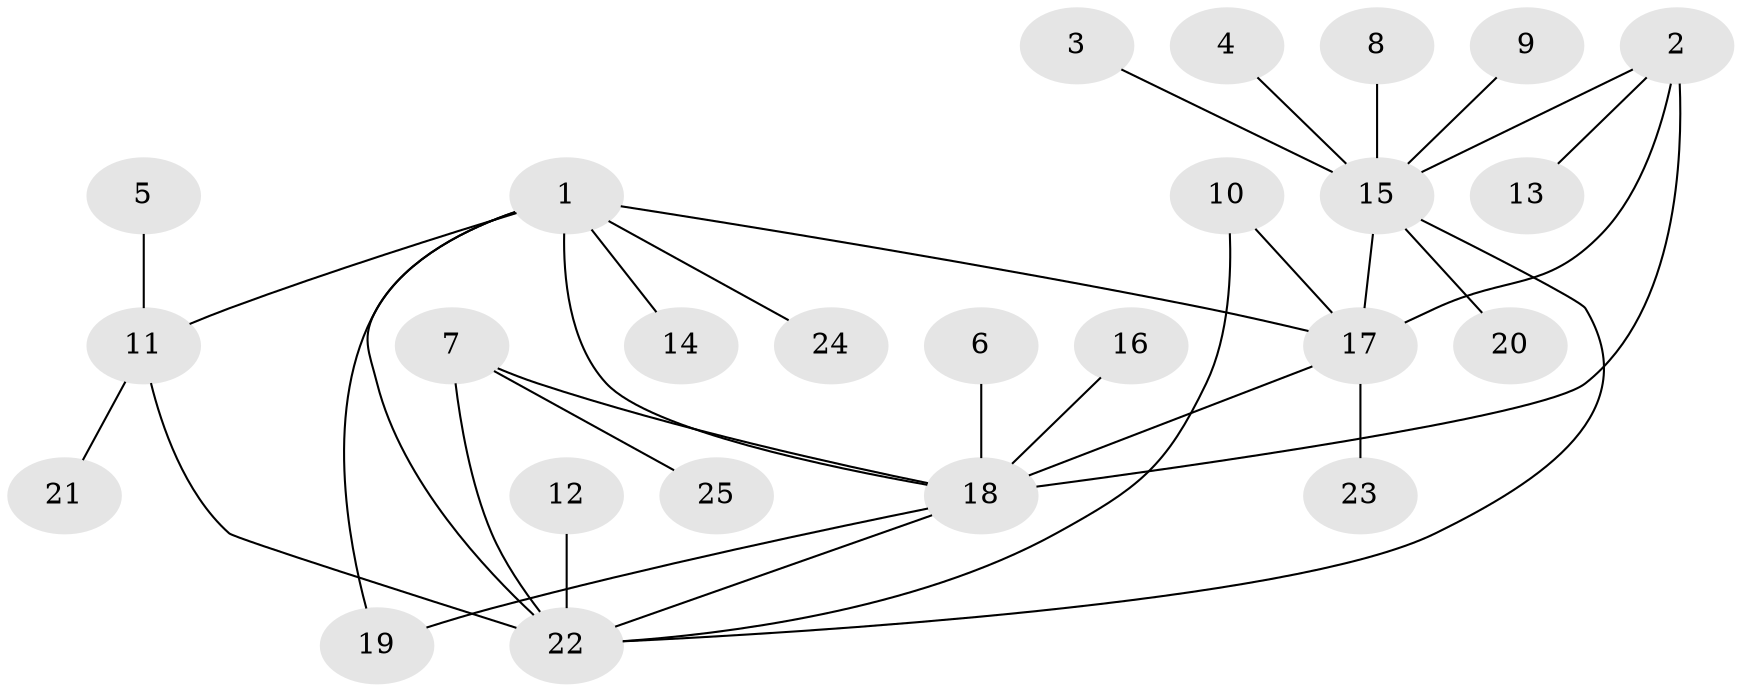 // original degree distribution, {7: 0.04081632653061224, 4: 0.12244897959183673, 2: 0.14285714285714285, 8: 0.02040816326530612, 10: 0.02040816326530612, 5: 0.04081632653061224, 3: 0.061224489795918366, 1: 0.5510204081632653}
// Generated by graph-tools (version 1.1) at 2025/50/03/09/25 03:50:33]
// undirected, 25 vertices, 33 edges
graph export_dot {
graph [start="1"]
  node [color=gray90,style=filled];
  1;
  2;
  3;
  4;
  5;
  6;
  7;
  8;
  9;
  10;
  11;
  12;
  13;
  14;
  15;
  16;
  17;
  18;
  19;
  20;
  21;
  22;
  23;
  24;
  25;
  1 -- 11 [weight=1.0];
  1 -- 14 [weight=1.0];
  1 -- 17 [weight=1.0];
  1 -- 18 [weight=1.0];
  1 -- 19 [weight=1.0];
  1 -- 22 [weight=1.0];
  1 -- 24 [weight=1.0];
  2 -- 13 [weight=1.0];
  2 -- 15 [weight=1.0];
  2 -- 17 [weight=1.0];
  2 -- 18 [weight=2.0];
  3 -- 15 [weight=1.0];
  4 -- 15 [weight=1.0];
  5 -- 11 [weight=1.0];
  6 -- 18 [weight=1.0];
  7 -- 18 [weight=1.0];
  7 -- 22 [weight=1.0];
  7 -- 25 [weight=1.0];
  8 -- 15 [weight=1.0];
  9 -- 15 [weight=1.0];
  10 -- 17 [weight=1.0];
  10 -- 22 [weight=1.0];
  11 -- 21 [weight=1.0];
  11 -- 22 [weight=1.0];
  12 -- 22 [weight=1.0];
  15 -- 17 [weight=1.0];
  15 -- 20 [weight=1.0];
  15 -- 22 [weight=1.0];
  16 -- 18 [weight=1.0];
  17 -- 18 [weight=1.0];
  17 -- 23 [weight=1.0];
  18 -- 19 [weight=1.0];
  18 -- 22 [weight=1.0];
}
